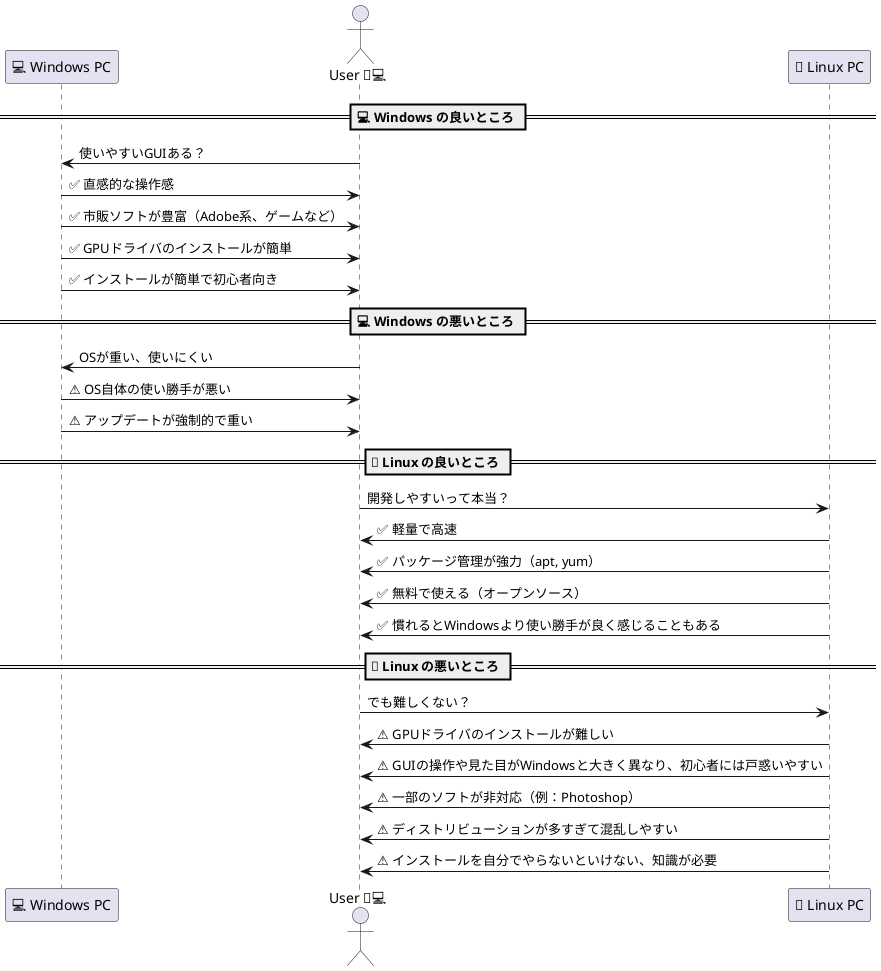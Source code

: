 @startuml
participant "💻 Windows PC" as Win
actor "User 👨‍💻" as User
participant "🐧 Linux PC" as Linux

== 💻 Windows の良いところ ==
User -> Win : 使いやすいGUIある？
Win -> User : ✅ 直感的な操作感
Win -> User : ✅ 市販ソフトが豊富（Adobe系、ゲームなど）
Win -> User : ✅ GPUドライバのインストールが簡単
Win -> User : ✅ インストールが簡単で初心者向き

== 💻 Windows の悪いところ ==
User -> Win : OSが重い、使いにくい
Win -> User : ⚠️ OS自体の使い勝手が悪い
Win -> User : ⚠️ アップデートが強制的で重い

== 🐧 Linux の良いところ ==
User -> Linux : 開発しやすいって本当？
Linux -> User : ✅ 軽量で高速
Linux -> User : ✅ パッケージ管理が強力（apt, yum）
Linux -> User : ✅ 無料で使える（オープンソース）
Linux -> User : ✅ 慣れるとWindowsより使い勝手が良く感じることもある

== 🐧 Linux の悪いところ ==
User -> Linux : でも難しくない？
Linux -> User : ⚠️ GPUドライバのインストールが難しい
Linux -> User : ⚠️ GUIの操作や見た目がWindowsと大きく異なり、初心者には戸惑いやすい
Linux -> User : ⚠️ 一部のソフトが非対応（例：Photoshop）
Linux -> User : ⚠️ ディストリビューションが多すぎて混乱しやすい
Linux -> User : ⚠️ インストールを自分でやらないといけない、知識が必要

@enduml